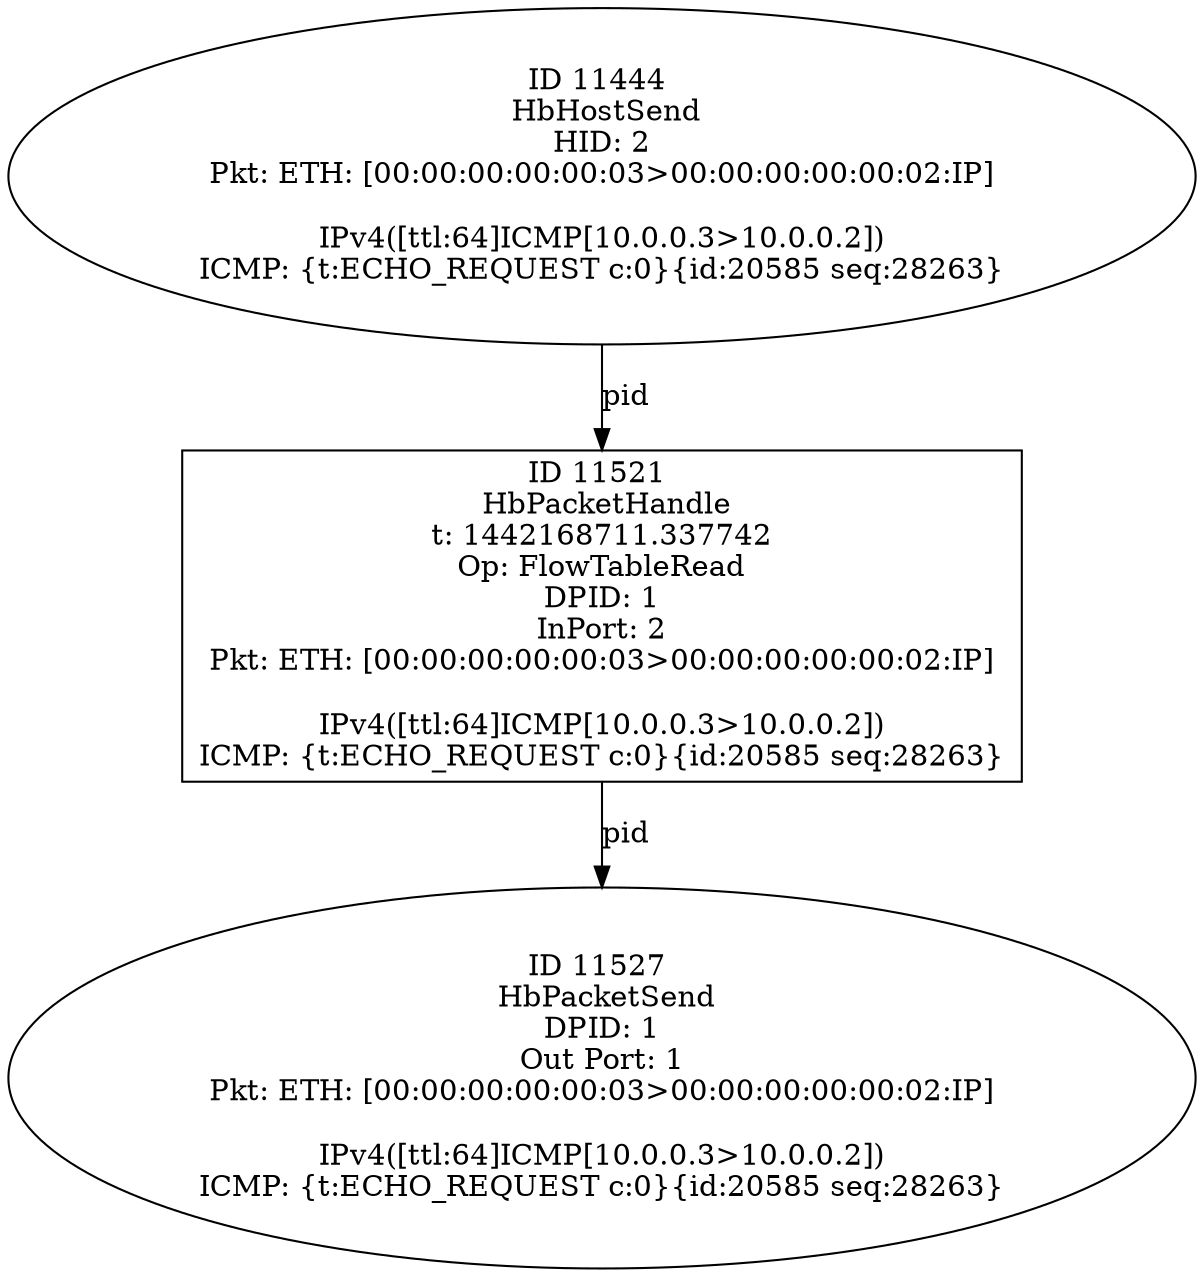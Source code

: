 strict digraph G {
11521 [shape=box, event=<hb_events.HbPacketHandle object at 0x1093c5d50>, label="ID 11521 
 HbPacketHandle
t: 1442168711.337742
Op: FlowTableRead
DPID: 1
InPort: 2
Pkt: ETH: [00:00:00:00:00:03>00:00:00:00:00:02:IP]

IPv4([ttl:64]ICMP[10.0.0.3>10.0.0.2])
ICMP: {t:ECHO_REQUEST c:0}{id:20585 seq:28263}"];
11444 [shape=oval, event=<hb_events.HbHostSend object at 0x10938a390>, label="ID 11444 
 HbHostSend
HID: 2
Pkt: ETH: [00:00:00:00:00:03>00:00:00:00:00:02:IP]

IPv4([ttl:64]ICMP[10.0.0.3>10.0.0.2])
ICMP: {t:ECHO_REQUEST c:0}{id:20585 seq:28263}"];
11527 [shape=oval, event=<hb_events.HbPacketSend object at 0x1093d8d50>, label="ID 11527 
 HbPacketSend
DPID: 1
Out Port: 1
Pkt: ETH: [00:00:00:00:00:03>00:00:00:00:00:02:IP]

IPv4([ttl:64]ICMP[10.0.0.3>10.0.0.2])
ICMP: {t:ECHO_REQUEST c:0}{id:20585 seq:28263}"];
11521 -> 11527  [rel=pid, label=pid];
11444 -> 11521  [rel=pid, label=pid];
}
